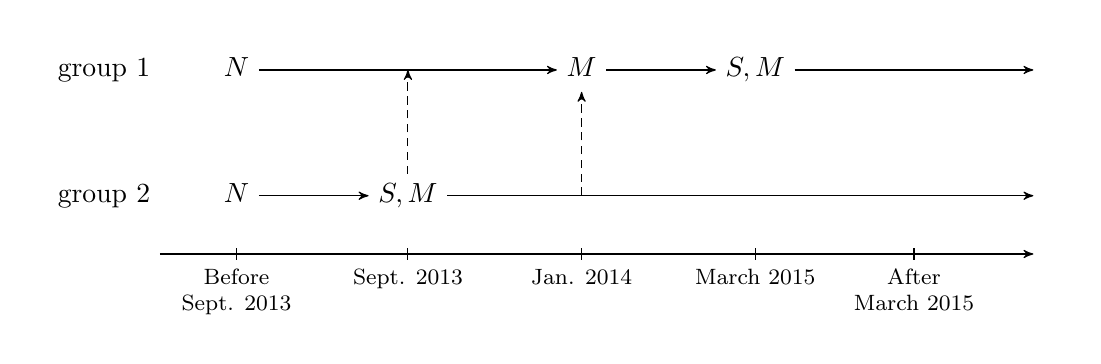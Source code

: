 % arara: pdflatex
% arara: pdflatex: {synctex: yes}
% arara: pdflatex: {synctex: on}

\documentclass[border=5mm]{standalone}
\usepackage{amsmath}
\usepackage{tikz}
\usetikzlibrary{arrows,chains,matrix,positioning,scopes}
\makeatletter
\tikzset{
  join/.code=\tikzset{after node path={%
      \ifx\tikzchainprevious\pgfutil@empty\else(\tikzchainprevious)%
      edge[every join]#1(\tikzchaincurrent)\fi}
  },
  >=stealth',
  every on chain/.append style={join},
  every join/.style={->},
  labeled/.style={
     execute at begin node=$\scriptstyle,
     execute at end node=$
  }
}
%
\begin{document}
\begin{tikzpicture}
  \matrix (m) [
      matrix of math nodes,
      nodes in empty cells, % adds nodes in cells without content
      row sep=3em, column sep=4em,
      nodes={font={\vphantom{S,}}}, % to account for missing commas, no need for \phantoms
      row 3/.style={text height=0pt,text depth=0pt} % to reduce height of nodes in third row
    ]
    % note \text for first column
    % added third row as suggested by cfr
    { \text{group 1} &[-2em] N &      & M  &  S,M   &   &  \\
      \text{group 2} &       N & S,M  &    &        &   &  \\[-2em] % reduce space between second and third row
      &&&&&& \\
    };
  { [start chain]
    \chainin (m-1-2);
    \chainin (m-1-4); %[join={node[above,labeled] {\psi}}];
    \chainin (m-1-5);
    \chainin (m-1-7);}

   { [start chain]
    \chainin (m-2-2);
    \chainin (m-2-3);
    \chainin (m-2-7);}

    % draw dashed vertical lines
    \draw [densely dashed,->] (m-2-3)          -- (m-2-3  |- m-1-1);
    \draw [densely dashed,->] (m-1-4 |- m-2-1) -- (m-1-4);

    % draw arrow for timeline
    \draw [->] (m-3-1 -| m-2-1.east) -- (m-3-7);

    % draw ticks and add labels
    \foreach [count=\i from 2] \txt in {
       Before\\Sept. 2013,
       Sept. 2013,
       Jan. 2014,
       March 2015,
       After\\March 2015} {
         \draw ([yshift=2pt]m-3-\i.center) -- ++(0,-4pt)
            node [below,align=center,font=\footnotesize] {\txt};
      }
\end{tikzpicture}
\end{document}
